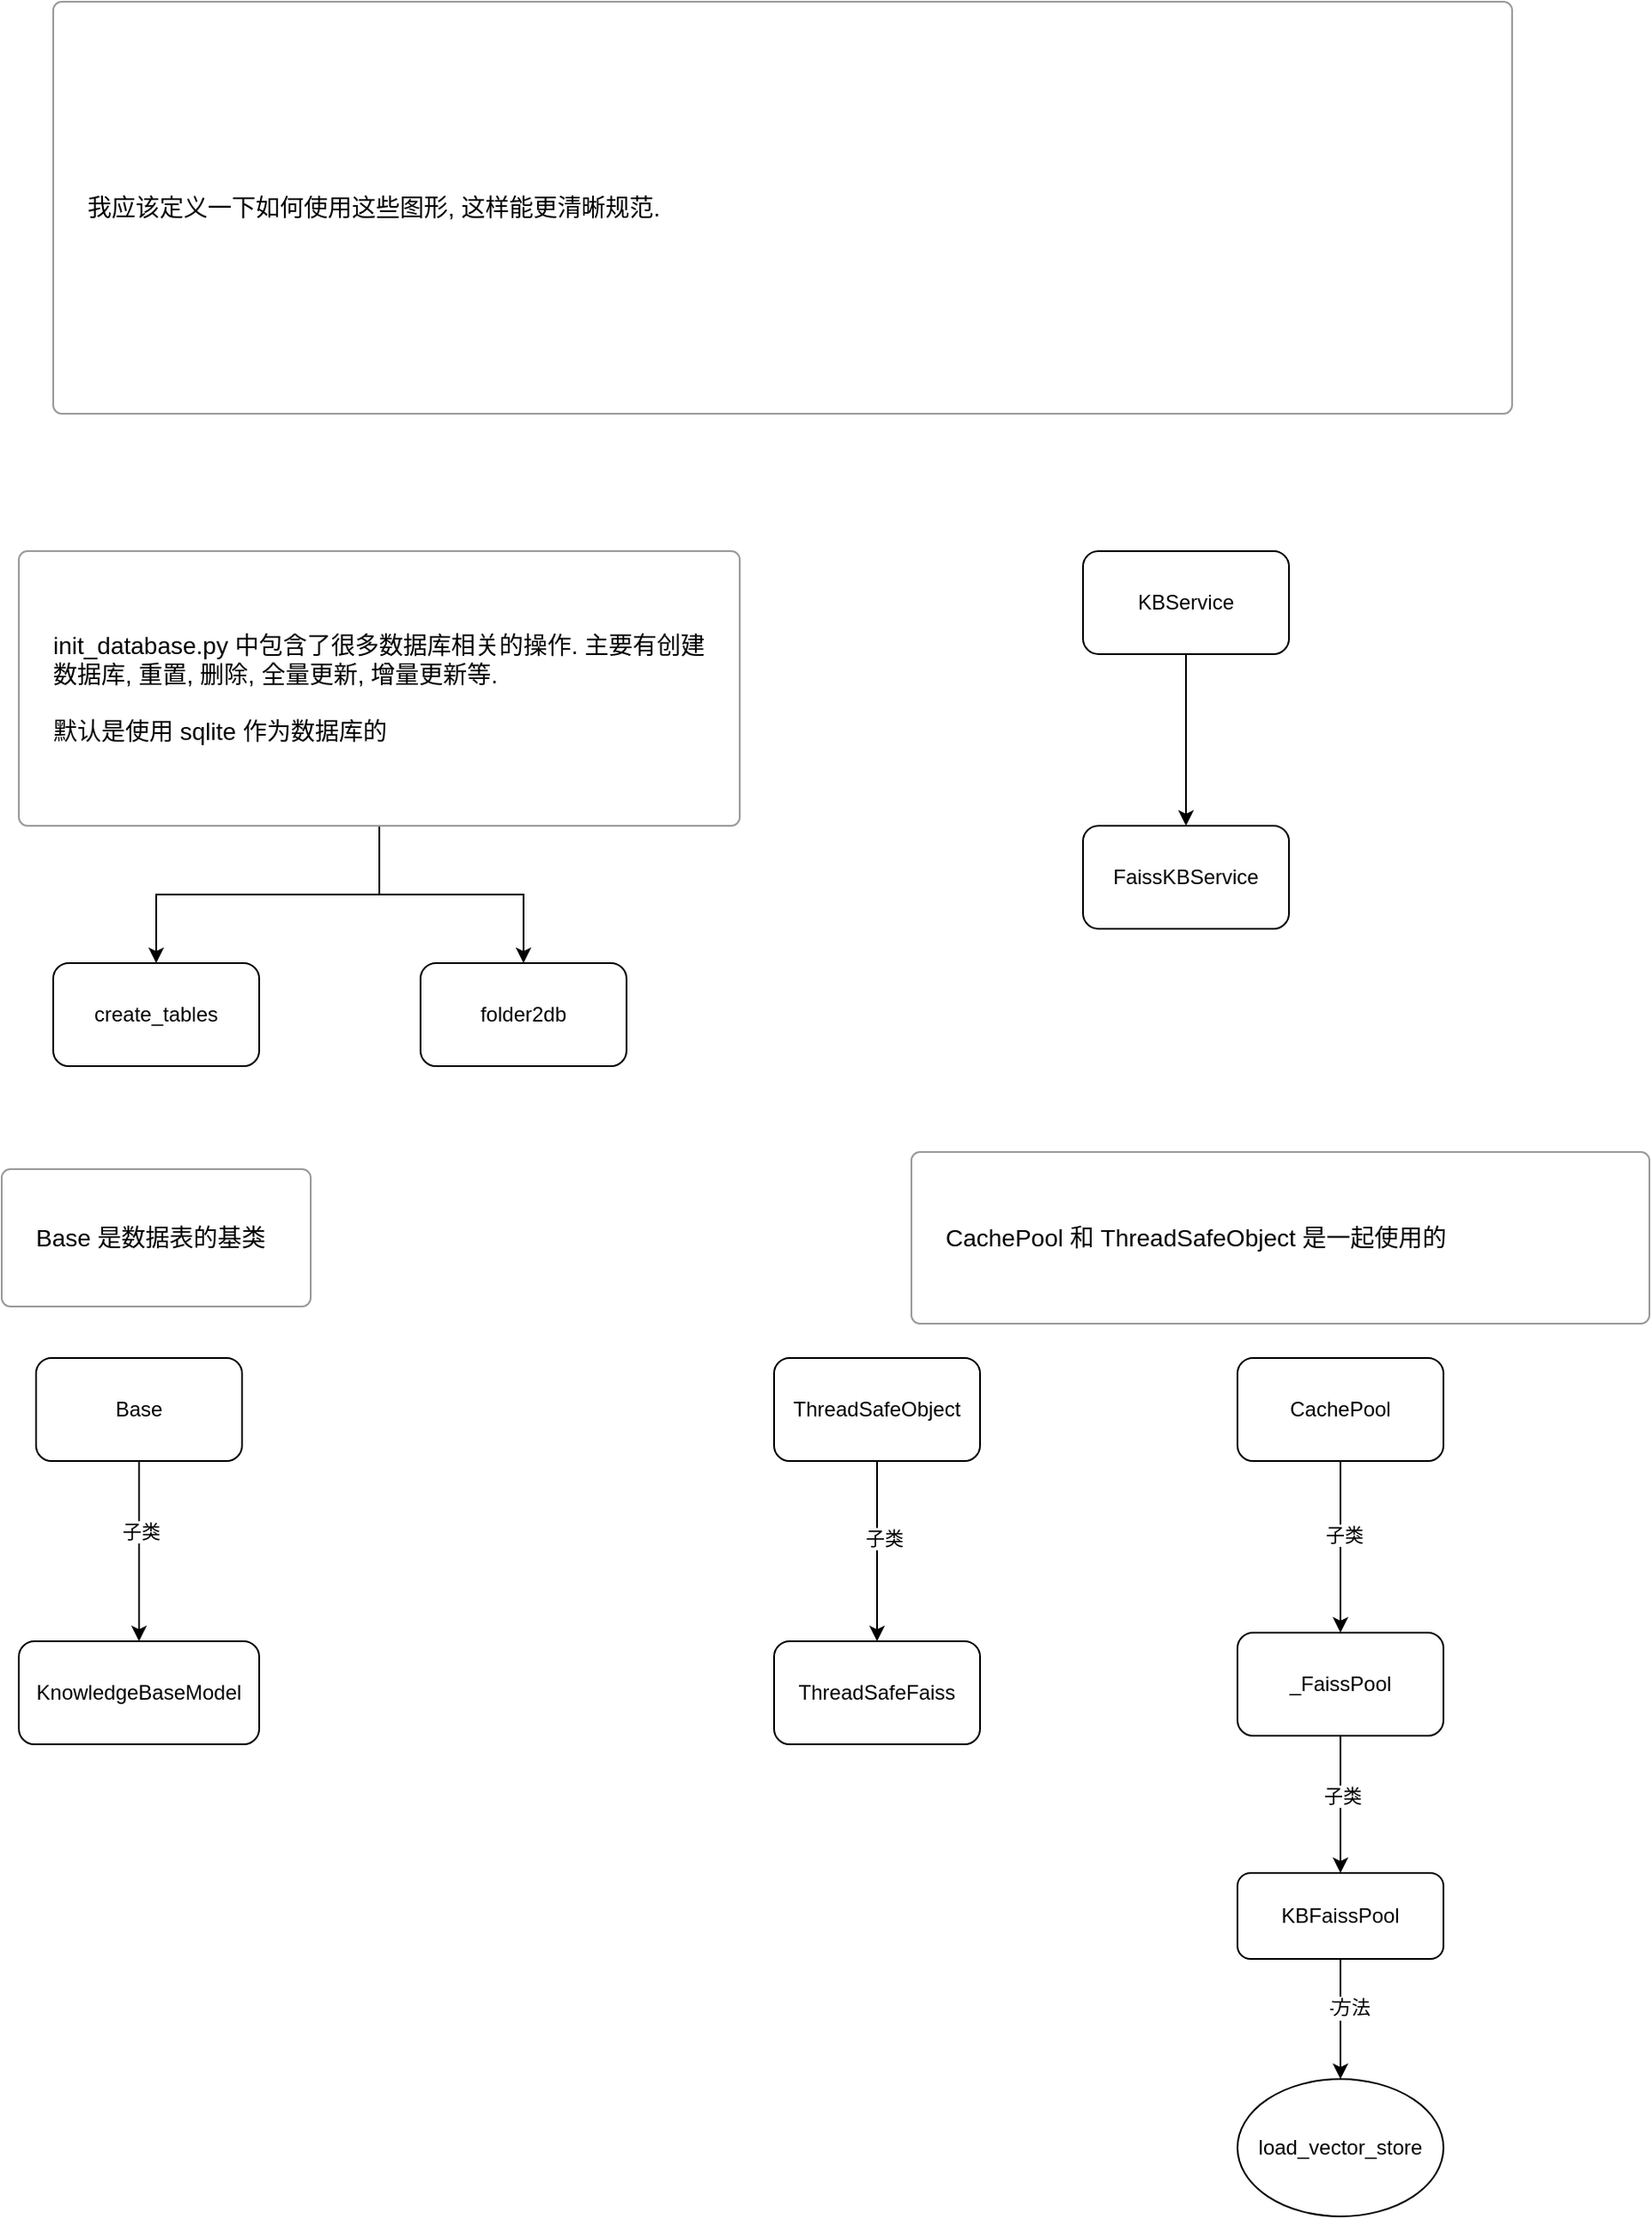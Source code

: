 <mxfile version="22.1.4" type="github">
  <diagram name="第 1 页" id="tyLjIMTKeEUc38fE4QXz">
    <mxGraphModel dx="1587" dy="1834" grid="1" gridSize="10" guides="1" tooltips="1" connect="1" arrows="1" fold="1" page="1" pageScale="1" pageWidth="827" pageHeight="1169" math="0" shadow="0">
      <root>
        <mxCell id="0" />
        <mxCell id="1" parent="0" />
        <mxCell id="-bjUIWqtexf8osAAXRmr-1" value="create_tables" style="rounded=1;whiteSpace=wrap;html=1;" vertex="1" parent="1">
          <mxGeometry x="80" y="190" width="120" height="60" as="geometry" />
        </mxCell>
        <mxCell id="-bjUIWqtexf8osAAXRmr-5" style="edgeStyle=orthogonalEdgeStyle;rounded=0;orthogonalLoop=1;jettySize=auto;html=1;" edge="1" parent="1" source="-bjUIWqtexf8osAAXRmr-2" target="-bjUIWqtexf8osAAXRmr-1">
          <mxGeometry relative="1" as="geometry" />
        </mxCell>
        <mxCell id="-bjUIWqtexf8osAAXRmr-6" style="edgeStyle=orthogonalEdgeStyle;rounded=0;orthogonalLoop=1;jettySize=auto;html=1;" edge="1" parent="1" source="-bjUIWqtexf8osAAXRmr-2" target="-bjUIWqtexf8osAAXRmr-3">
          <mxGeometry relative="1" as="geometry" />
        </mxCell>
        <mxCell id="-bjUIWqtexf8osAAXRmr-2" value="&lt;font color=&quot;#000000&quot;&gt;init_database.py 中包含了很多数据库相关的操作. 主要有创建数据库, 重置, 删除, 全量更新, 增量更新等.&lt;br&gt;&lt;br&gt;默认是使用 sqlite 作为数据库的&lt;br&gt;&lt;/font&gt;" style="html=1;shadow=0;dashed=0;shape=mxgraph.bootstrap.rrect;rSize=5;strokeColor=#999999;strokeWidth=1;fillColor=#FFFFFF;fontColor=#6C767D;whiteSpace=wrap;align=left;verticalAlign=middle;spacingLeft=10;fontSize=14;spacing=10;" vertex="1" parent="1">
          <mxGeometry x="60" y="-50" width="420" height="160" as="geometry" />
        </mxCell>
        <mxCell id="-bjUIWqtexf8osAAXRmr-3" value="folder2db" style="rounded=1;whiteSpace=wrap;html=1;" vertex="1" parent="1">
          <mxGeometry x="294" y="190" width="120" height="60" as="geometry" />
        </mxCell>
        <mxCell id="-bjUIWqtexf8osAAXRmr-7" value="FaissKBService" style="rounded=1;whiteSpace=wrap;html=1;" vertex="1" parent="1">
          <mxGeometry x="680" y="110" width="120" height="60" as="geometry" />
        </mxCell>
        <mxCell id="-bjUIWqtexf8osAAXRmr-9" style="edgeStyle=orthogonalEdgeStyle;rounded=0;orthogonalLoop=1;jettySize=auto;html=1;" edge="1" parent="1" source="-bjUIWqtexf8osAAXRmr-8" target="-bjUIWqtexf8osAAXRmr-7">
          <mxGeometry relative="1" as="geometry" />
        </mxCell>
        <mxCell id="-bjUIWqtexf8osAAXRmr-8" value="KBService" style="rounded=1;whiteSpace=wrap;html=1;" vertex="1" parent="1">
          <mxGeometry x="680" y="-50" width="120" height="60" as="geometry" />
        </mxCell>
        <mxCell id="-bjUIWqtexf8osAAXRmr-12" style="edgeStyle=orthogonalEdgeStyle;rounded=0;orthogonalLoop=1;jettySize=auto;html=1;" edge="1" parent="1" source="-bjUIWqtexf8osAAXRmr-10" target="-bjUIWqtexf8osAAXRmr-11">
          <mxGeometry relative="1" as="geometry" />
        </mxCell>
        <mxCell id="-bjUIWqtexf8osAAXRmr-26" value="子类" style="edgeLabel;html=1;align=center;verticalAlign=middle;resizable=0;points=[];" vertex="1" connectable="0" parent="-bjUIWqtexf8osAAXRmr-12">
          <mxGeometry x="-0.223" y="1" relative="1" as="geometry">
            <mxPoint as="offset" />
          </mxGeometry>
        </mxCell>
        <mxCell id="-bjUIWqtexf8osAAXRmr-10" value="Base" style="rounded=1;whiteSpace=wrap;html=1;" vertex="1" parent="1">
          <mxGeometry x="70" y="420" width="120" height="60" as="geometry" />
        </mxCell>
        <mxCell id="-bjUIWqtexf8osAAXRmr-11" value="KnowledgeBaseModel" style="rounded=1;whiteSpace=wrap;html=1;" vertex="1" parent="1">
          <mxGeometry x="60" y="585" width="140" height="60" as="geometry" />
        </mxCell>
        <mxCell id="-bjUIWqtexf8osAAXRmr-18" style="edgeStyle=orthogonalEdgeStyle;rounded=0;orthogonalLoop=1;jettySize=auto;html=1;" edge="1" parent="1" source="-bjUIWqtexf8osAAXRmr-13" target="-bjUIWqtexf8osAAXRmr-14">
          <mxGeometry relative="1" as="geometry" />
        </mxCell>
        <mxCell id="-bjUIWqtexf8osAAXRmr-27" value="子类" style="edgeLabel;html=1;align=center;verticalAlign=middle;resizable=0;points=[];" vertex="1" connectable="0" parent="-bjUIWqtexf8osAAXRmr-18">
          <mxGeometry x="-0.143" y="4" relative="1" as="geometry">
            <mxPoint as="offset" />
          </mxGeometry>
        </mxCell>
        <mxCell id="-bjUIWqtexf8osAAXRmr-13" value="ThreadSafeObject" style="rounded=1;whiteSpace=wrap;html=1;" vertex="1" parent="1">
          <mxGeometry x="500" y="420" width="120" height="60" as="geometry" />
        </mxCell>
        <mxCell id="-bjUIWqtexf8osAAXRmr-14" value="ThreadSafeFaiss" style="rounded=1;whiteSpace=wrap;html=1;" vertex="1" parent="1">
          <mxGeometry x="500" y="585" width="120" height="60" as="geometry" />
        </mxCell>
        <mxCell id="-bjUIWqtexf8osAAXRmr-19" style="edgeStyle=orthogonalEdgeStyle;rounded=0;orthogonalLoop=1;jettySize=auto;html=1;entryX=0.5;entryY=0;entryDx=0;entryDy=0;" edge="1" parent="1" source="-bjUIWqtexf8osAAXRmr-15" target="-bjUIWqtexf8osAAXRmr-16">
          <mxGeometry relative="1" as="geometry" />
        </mxCell>
        <mxCell id="-bjUIWqtexf8osAAXRmr-28" value="子类" style="edgeLabel;html=1;align=center;verticalAlign=middle;resizable=0;points=[];" vertex="1" connectable="0" parent="-bjUIWqtexf8osAAXRmr-19">
          <mxGeometry x="-0.14" y="2" relative="1" as="geometry">
            <mxPoint as="offset" />
          </mxGeometry>
        </mxCell>
        <mxCell id="-bjUIWqtexf8osAAXRmr-15" value="CachePool" style="rounded=1;whiteSpace=wrap;html=1;" vertex="1" parent="1">
          <mxGeometry x="770" y="420" width="120" height="60" as="geometry" />
        </mxCell>
        <mxCell id="-bjUIWqtexf8osAAXRmr-20" style="edgeStyle=orthogonalEdgeStyle;rounded=0;orthogonalLoop=1;jettySize=auto;html=1;entryX=0.5;entryY=0;entryDx=0;entryDy=0;" edge="1" parent="1" source="-bjUIWqtexf8osAAXRmr-16" target="-bjUIWqtexf8osAAXRmr-17">
          <mxGeometry relative="1" as="geometry" />
        </mxCell>
        <mxCell id="-bjUIWqtexf8osAAXRmr-29" value="子类" style="edgeLabel;html=1;align=center;verticalAlign=middle;resizable=0;points=[];" vertex="1" connectable="0" parent="-bjUIWqtexf8osAAXRmr-20">
          <mxGeometry x="-0.125" y="1" relative="1" as="geometry">
            <mxPoint as="offset" />
          </mxGeometry>
        </mxCell>
        <mxCell id="-bjUIWqtexf8osAAXRmr-16" value="_FaissPool" style="rounded=1;whiteSpace=wrap;html=1;" vertex="1" parent="1">
          <mxGeometry x="770" y="580" width="120" height="60" as="geometry" />
        </mxCell>
        <mxCell id="-bjUIWqtexf8osAAXRmr-24" style="edgeStyle=orthogonalEdgeStyle;rounded=0;orthogonalLoop=1;jettySize=auto;html=1;entryX=0.5;entryY=0;entryDx=0;entryDy=0;" edge="1" parent="1" source="-bjUIWqtexf8osAAXRmr-17" target="-bjUIWqtexf8osAAXRmr-23">
          <mxGeometry relative="1" as="geometry" />
        </mxCell>
        <mxCell id="-bjUIWqtexf8osAAXRmr-30" value="子类" style="edgeLabel;html=1;align=center;verticalAlign=middle;resizable=0;points=[];" vertex="1" connectable="0" parent="-bjUIWqtexf8osAAXRmr-24">
          <mxGeometry x="-0.171" y="4" relative="1" as="geometry">
            <mxPoint as="offset" />
          </mxGeometry>
        </mxCell>
        <mxCell id="-bjUIWqtexf8osAAXRmr-31" value="方法" style="edgeLabel;html=1;align=center;verticalAlign=middle;resizable=0;points=[];" vertex="1" connectable="0" parent="-bjUIWqtexf8osAAXRmr-24">
          <mxGeometry x="-0.211" y="6" relative="1" as="geometry">
            <mxPoint as="offset" />
          </mxGeometry>
        </mxCell>
        <mxCell id="-bjUIWqtexf8osAAXRmr-17" value="KBFaissPool" style="rounded=1;whiteSpace=wrap;html=1;" vertex="1" parent="1">
          <mxGeometry x="770" y="720" width="120" height="50" as="geometry" />
        </mxCell>
        <mxCell id="-bjUIWqtexf8osAAXRmr-21" value="&lt;p&gt;&lt;font color=&quot;#000000&quot;&gt;CachePool 和&amp;nbsp;ThreadSafeObject 是一起使用的&lt;/font&gt;&lt;/p&gt;" style="html=1;shadow=0;dashed=0;shape=mxgraph.bootstrap.rrect;rSize=5;strokeColor=#999999;strokeWidth=1;fillColor=#FFFFFF;fontColor=#6C767D;whiteSpace=wrap;align=left;verticalAlign=middle;spacingLeft=10;fontSize=14;spacing=10;" vertex="1" parent="1">
          <mxGeometry x="580" y="300" width="430" height="100" as="geometry" />
        </mxCell>
        <mxCell id="-bjUIWqtexf8osAAXRmr-23" value="load_vector_store" style="ellipse;whiteSpace=wrap;html=1;" vertex="1" parent="1">
          <mxGeometry x="770" y="840" width="120" height="80" as="geometry" />
        </mxCell>
        <mxCell id="-bjUIWqtexf8osAAXRmr-25" value="&lt;font color=&quot;#000000&quot;&gt;我应该定义一下如何使用这些图形, 这样能更清晰规范.&lt;/font&gt;" style="html=1;shadow=0;dashed=0;shape=mxgraph.bootstrap.rrect;rSize=5;strokeColor=#999999;strokeWidth=1;fillColor=#FFFFFF;fontColor=#6C767D;whiteSpace=wrap;align=left;verticalAlign=middle;spacingLeft=10;fontSize=14;spacing=10;" vertex="1" parent="1">
          <mxGeometry x="80" y="-370" width="850" height="240" as="geometry" />
        </mxCell>
        <mxCell id="-bjUIWqtexf8osAAXRmr-32" value="&lt;font color=&quot;#000000&quot;&gt;Base 是数据表的基类&lt;/font&gt;" style="html=1;shadow=0;dashed=0;shape=mxgraph.bootstrap.rrect;rSize=5;strokeColor=#999999;strokeWidth=1;fillColor=#FFFFFF;fontColor=#6C767D;whiteSpace=wrap;align=left;verticalAlign=middle;spacingLeft=10;fontSize=14;spacing=10;" vertex="1" parent="1">
          <mxGeometry x="50" y="310" width="180" height="80" as="geometry" />
        </mxCell>
      </root>
    </mxGraphModel>
  </diagram>
</mxfile>
